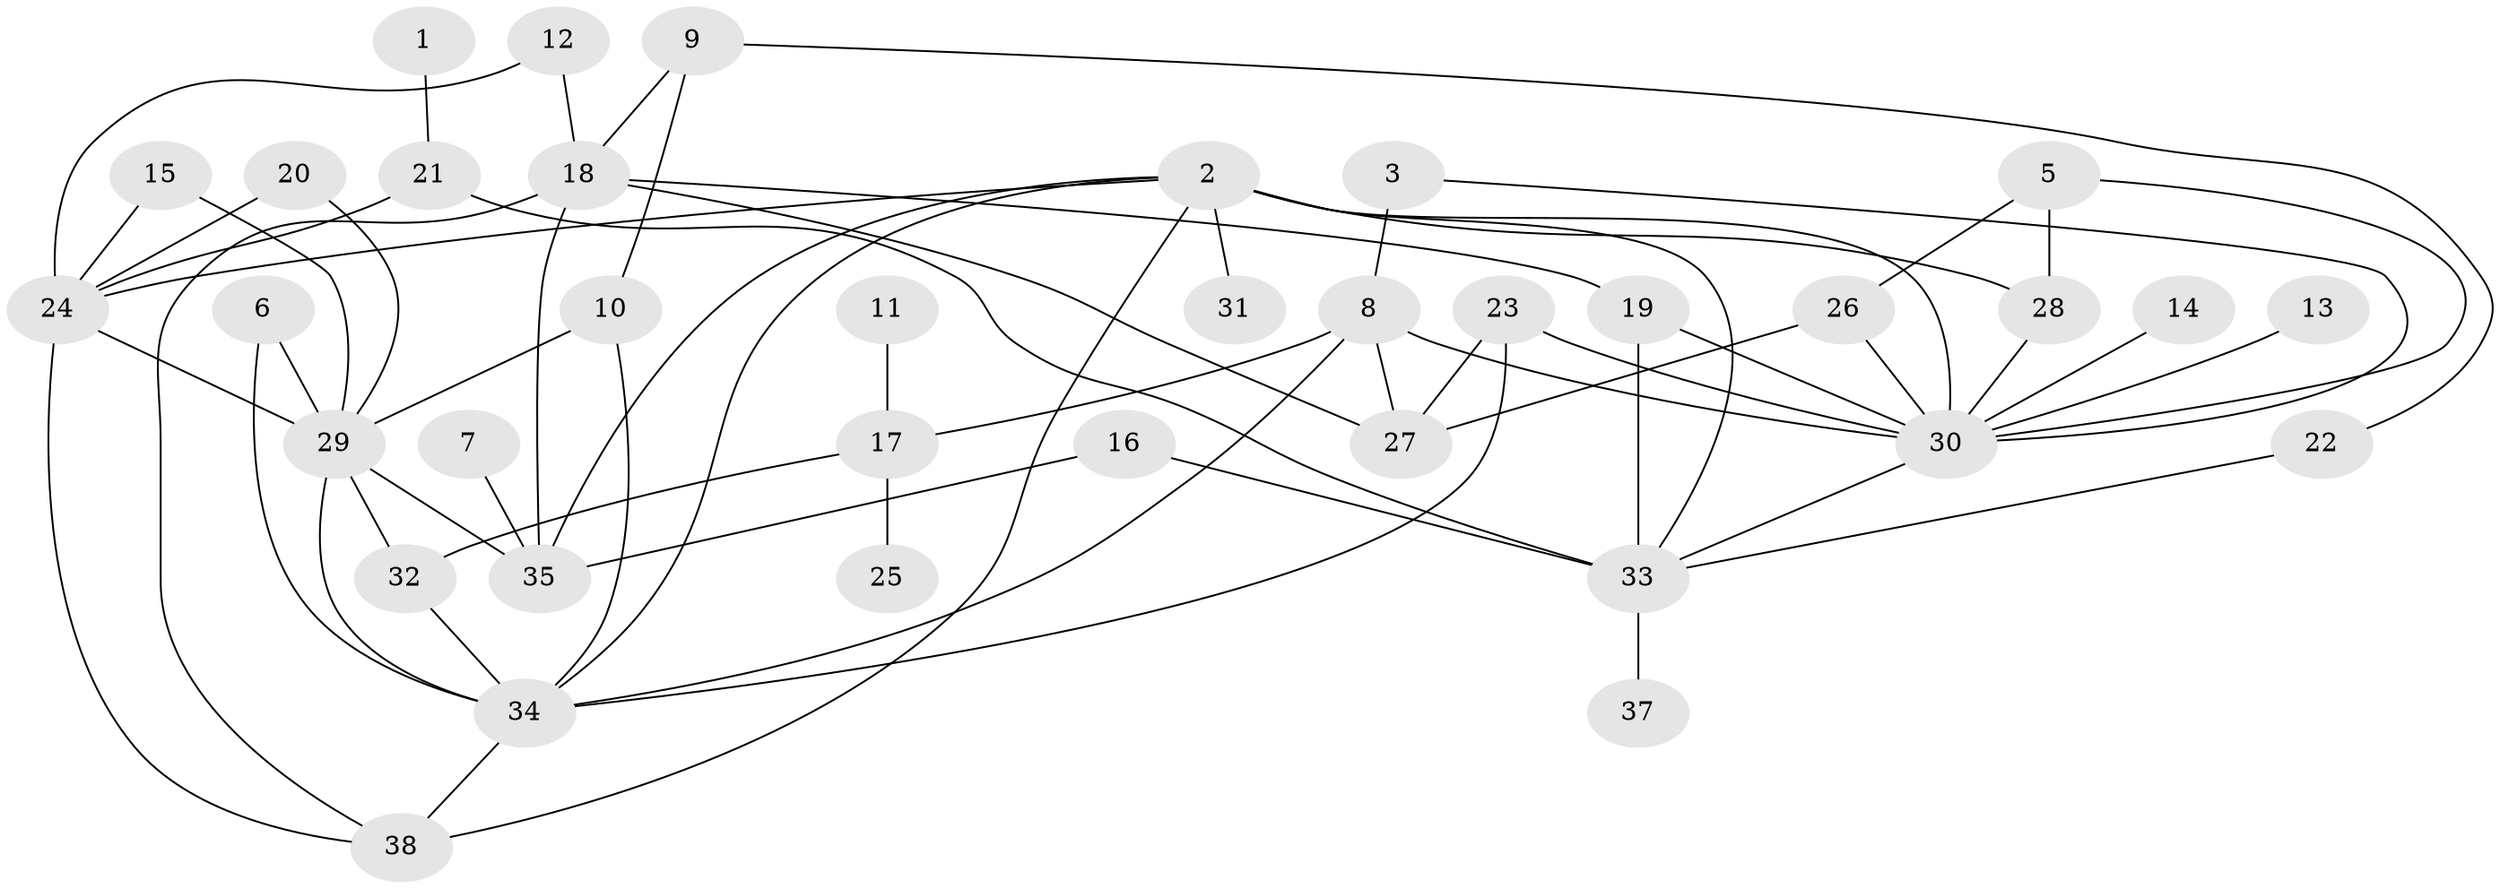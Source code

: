 // original degree distribution, {5: 0.05263157894736842, 3: 0.3026315789473684, 2: 0.27631578947368424, 1: 0.17105263157894737, 4: 0.13157894736842105, 0: 0.02631578947368421, 6: 0.013157894736842105, 8: 0.02631578947368421}
// Generated by graph-tools (version 1.1) at 2025/25/03/09/25 03:25:19]
// undirected, 36 vertices, 63 edges
graph export_dot {
graph [start="1"]
  node [color=gray90,style=filled];
  1;
  2;
  3;
  5;
  6;
  7;
  8;
  9;
  10;
  11;
  12;
  13;
  14;
  15;
  16;
  17;
  18;
  19;
  20;
  21;
  22;
  23;
  24;
  25;
  26;
  27;
  28;
  29;
  30;
  31;
  32;
  33;
  34;
  35;
  37;
  38;
  1 -- 21 [weight=1.0];
  2 -- 24 [weight=1.0];
  2 -- 28 [weight=1.0];
  2 -- 30 [weight=1.0];
  2 -- 31 [weight=1.0];
  2 -- 33 [weight=1.0];
  2 -- 34 [weight=1.0];
  2 -- 35 [weight=1.0];
  2 -- 38 [weight=1.0];
  3 -- 8 [weight=1.0];
  3 -- 30 [weight=1.0];
  5 -- 26 [weight=1.0];
  5 -- 28 [weight=1.0];
  5 -- 30 [weight=1.0];
  6 -- 29 [weight=1.0];
  6 -- 34 [weight=1.0];
  7 -- 35 [weight=1.0];
  8 -- 17 [weight=1.0];
  8 -- 27 [weight=1.0];
  8 -- 30 [weight=1.0];
  8 -- 34 [weight=1.0];
  9 -- 10 [weight=1.0];
  9 -- 18 [weight=1.0];
  9 -- 22 [weight=1.0];
  10 -- 29 [weight=1.0];
  10 -- 34 [weight=1.0];
  11 -- 17 [weight=1.0];
  12 -- 18 [weight=1.0];
  12 -- 24 [weight=1.0];
  13 -- 30 [weight=1.0];
  14 -- 30 [weight=1.0];
  15 -- 24 [weight=1.0];
  15 -- 29 [weight=1.0];
  16 -- 33 [weight=2.0];
  16 -- 35 [weight=1.0];
  17 -- 25 [weight=1.0];
  17 -- 32 [weight=1.0];
  18 -- 19 [weight=1.0];
  18 -- 27 [weight=1.0];
  18 -- 35 [weight=1.0];
  18 -- 38 [weight=1.0];
  19 -- 30 [weight=1.0];
  19 -- 33 [weight=1.0];
  20 -- 24 [weight=1.0];
  20 -- 29 [weight=1.0];
  21 -- 24 [weight=1.0];
  21 -- 33 [weight=1.0];
  22 -- 33 [weight=1.0];
  23 -- 27 [weight=1.0];
  23 -- 30 [weight=1.0];
  23 -- 34 [weight=1.0];
  24 -- 29 [weight=1.0];
  24 -- 38 [weight=1.0];
  26 -- 27 [weight=1.0];
  26 -- 30 [weight=1.0];
  28 -- 30 [weight=1.0];
  29 -- 32 [weight=1.0];
  29 -- 34 [weight=1.0];
  29 -- 35 [weight=2.0];
  30 -- 33 [weight=1.0];
  32 -- 34 [weight=1.0];
  33 -- 37 [weight=1.0];
  34 -- 38 [weight=1.0];
}
